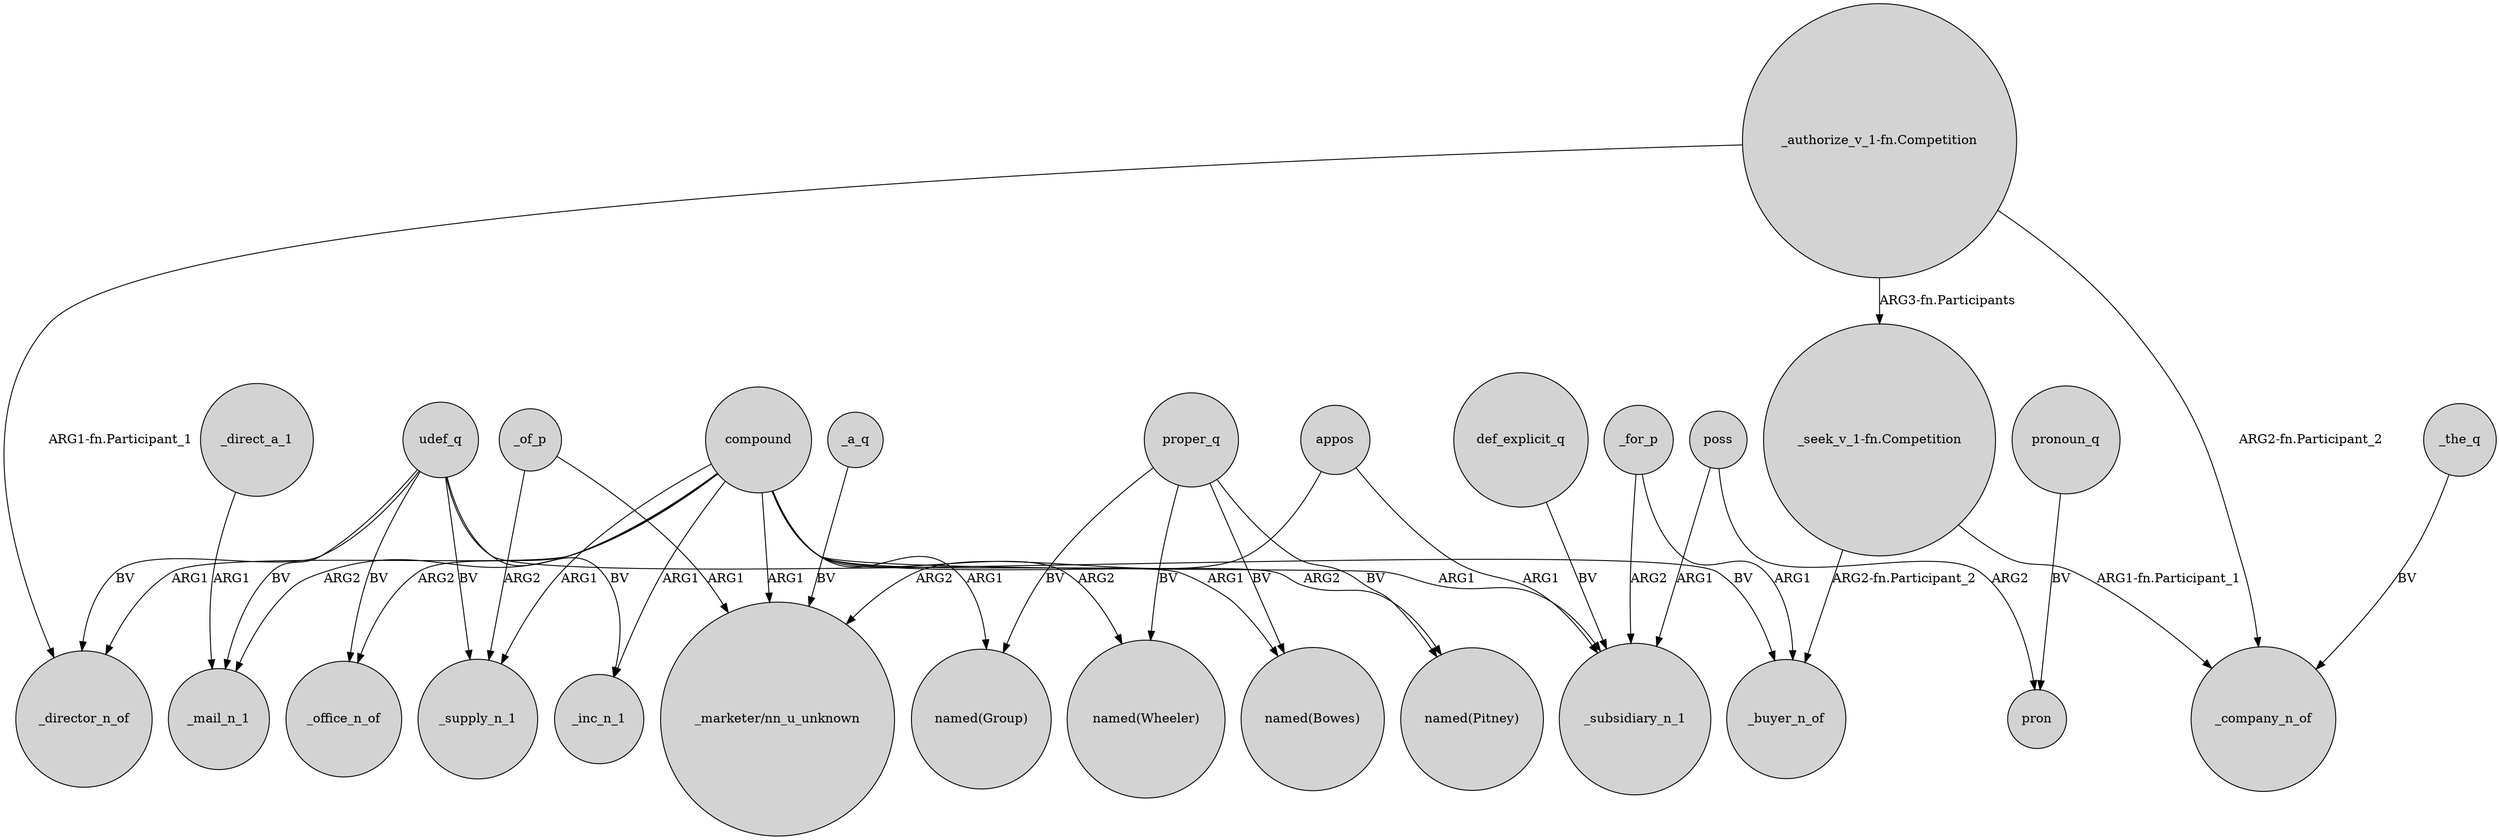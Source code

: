 digraph {
	node [shape=circle style=filled]
	udef_q -> _director_n_of [label=BV]
	udef_q -> _buyer_n_of [label=BV]
	_direct_a_1 -> _mail_n_1 [label=ARG1]
	compound -> "_marketer/nn_u_unknown" [label=ARG1]
	udef_q -> _mail_n_1 [label=BV]
	_for_p -> _subsidiary_n_1 [label=ARG2]
	"_authorize_v_1-fn.Competition" -> _director_n_of [label="ARG1-fn.Participant_1"]
	_of_p -> "_marketer/nn_u_unknown" [label=ARG1]
	compound -> "named(Group)" [label=ARG1]
	compound -> "named(Pitney)" [label=ARG2]
	"_authorize_v_1-fn.Competition" -> "_seek_v_1-fn.Competition" [label="ARG3-fn.Participants"]
	appos -> _subsidiary_n_1 [label=ARG1]
	compound -> _mail_n_1 [label=ARG2]
	compound -> _supply_n_1 [label=ARG1]
	"_seek_v_1-fn.Competition" -> _buyer_n_of [label="ARG2-fn.Participant_2"]
	udef_q -> _supply_n_1 [label=BV]
	proper_q -> "named(Group)" [label=BV]
	"_authorize_v_1-fn.Competition" -> _company_n_of [label="ARG2-fn.Participant_2"]
	compound -> _inc_n_1 [label=ARG1]
	_for_p -> _buyer_n_of [label=ARG1]
	pronoun_q -> pron [label=BV]
	proper_q -> "named(Wheeler)" [label=BV]
	udef_q -> _inc_n_1 [label=BV]
	poss -> pron [label=ARG2]
	compound -> "named(Bowes)" [label=ARG1]
	udef_q -> _office_n_of [label=BV]
	compound -> _office_n_of [label=ARG2]
	def_explicit_q -> _subsidiary_n_1 [label=BV]
	poss -> _subsidiary_n_1 [label=ARG1]
	_of_p -> _supply_n_1 [label=ARG2]
	compound -> _director_n_of [label=ARG1]
	"_seek_v_1-fn.Competition" -> _company_n_of [label="ARG1-fn.Participant_1"]
	compound -> "named(Wheeler)" [label=ARG2]
	compound -> _subsidiary_n_1 [label=ARG1]
	proper_q -> "named(Pitney)" [label=BV]
	proper_q -> "named(Bowes)" [label=BV]
	appos -> "_marketer/nn_u_unknown" [label=ARG2]
	_the_q -> _company_n_of [label=BV]
	_a_q -> "_marketer/nn_u_unknown" [label=BV]
}
